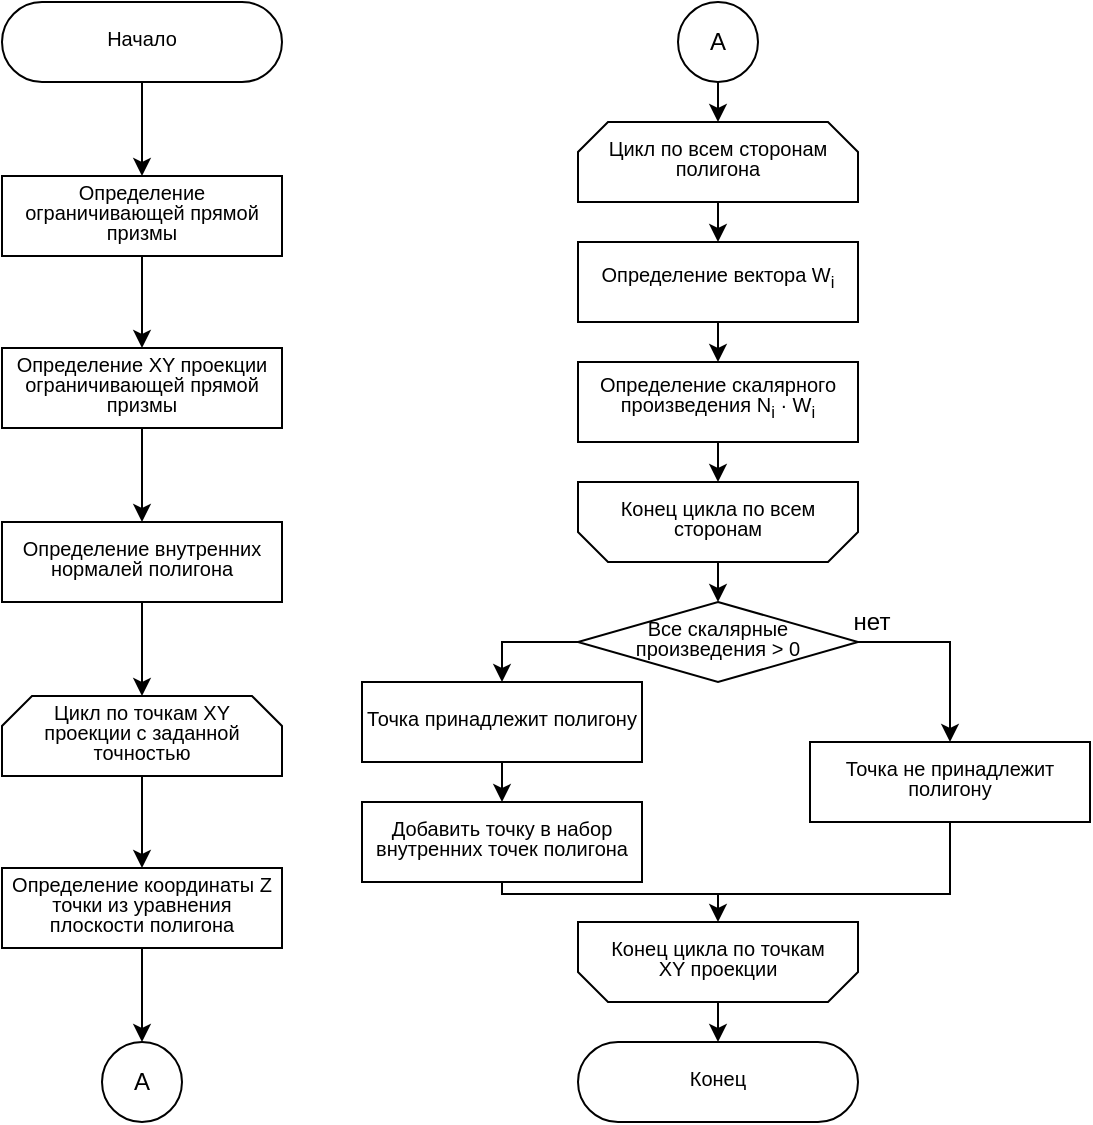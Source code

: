 <mxfile version="24.4.6" type="device" pages="2">
  <diagram name="Получение множества точек" id="T3pRIBn31N7yvrqbDsPo">
    <mxGraphModel dx="875" dy="558" grid="1" gridSize="10" guides="1" tooltips="1" connect="1" arrows="1" fold="1" page="1" pageScale="1" pageWidth="827" pageHeight="1169" math="0" shadow="0">
      <root>
        <mxCell id="0" />
        <mxCell id="1" parent="0" />
        <mxCell id="97a9B03GStSE_R5qGmRa-31" style="edgeStyle=orthogonalEdgeStyle;rounded=0;orthogonalLoop=1;jettySize=auto;html=1;exitX=0.5;exitY=1;exitDx=0;exitDy=0;entryX=0.5;entryY=0;entryDx=0;entryDy=0;" edge="1" parent="1" source="97a9B03GStSE_R5qGmRa-1" target="97a9B03GStSE_R5qGmRa-2">
          <mxGeometry relative="1" as="geometry" />
        </mxCell>
        <mxCell id="97a9B03GStSE_R5qGmRa-1" value="&lt;p style=&quot;line-height: 1 ; font-size: 10px&quot;&gt;&lt;font face=&quot;Helvetica&quot;&gt;Начало&lt;/font&gt;&lt;/p&gt;" style="shape=stencil(vZXxboMgEMafhj9dUNwDLG57j9NelRTBIKv27YegWdHq1s3OmJD7Dn/3nZyRsKytoEGSUAk1EvZKkiTHkku7WrHySkp92PkwnmJoGyyMF8+gOeQCfaY1Wp2w4wczIrisUHMzZNkboS92z3CzrFBSWghXsg0yV3kLAy7ts7T3sLH8JYgay6/RoB5NepUk7z/HPj0/Bhw/yG+Indzv7nc/cOg4ftTB7QaOf49lmVXWhptlORSnUqsPebhp5siFKJRQ2oZ+dbVIwuh4bTfTwPDhLRJTulZn/OpydizpJntCgC5WCWOkZ1l9CWMBusTIgqKjgDJ4m22H2CzlPoKet5FWBoaXGlTbtiu4vOo4vm34jo7nhPQPPdN/6fmuU3bTuxgip65Mrp1ZpfGbkfa/hY2qqxtc6UUFp/o/mBM+AQ==);whiteSpace=wrap;html=1;aspect=fixed;fontFamily=Times New Roman;fontSize=10;spacingBottom=4;" vertex="1" parent="1">
          <mxGeometry x="130" y="40" width="140" height="40" as="geometry" />
        </mxCell>
        <mxCell id="97a9B03GStSE_R5qGmRa-32" style="edgeStyle=orthogonalEdgeStyle;rounded=0;orthogonalLoop=1;jettySize=auto;html=1;exitX=0.5;exitY=1;exitDx=0;exitDy=0;entryX=0.5;entryY=0;entryDx=0;entryDy=0;" edge="1" parent="1" source="97a9B03GStSE_R5qGmRa-2" target="97a9B03GStSE_R5qGmRa-3">
          <mxGeometry relative="1" as="geometry" />
        </mxCell>
        <mxCell id="97a9B03GStSE_R5qGmRa-2" value="&lt;p style=&quot;line-height: 1&quot;&gt;&lt;font face=&quot;Helvetica&quot;&gt;Определение ограничивающей прямой призмы&lt;/font&gt;&lt;/p&gt;" style="shape=stencil(tVTRboMwDPyavFYh2T5gYtt/pKlXotIkcrJ1/fuaGKQiBq0mQEjgu3B3Bhyh69SYCEJJb84g9LtQKmKwkBLdEdww9iK5vHBZDbVJEWxm8MegM/sWmEkZwwku7pB7CecbQJc7Vn8I+UZrulPXNnhPIi74NGLueBIzztOz8pfFevvrqIqkf4YM2IdkVKjP52V3r9sIVxvlHcsO6VfPu57wOHG11YdbTbj6v6yuCZn7uXW9N/Z0xPDtD3+G+XJta0MbkEq+Fi+htOyP5Wai6QZvQgw0dmO7PE4PRn/OmPCJd0FnGqZWA8KDN8G7yYLr7IJiPXEoKG99BbgB);whiteSpace=wrap;html=1;aspect=fixed;fontFamily=Times New Roman;fontSize=10;spacingBottom=4;" vertex="1" parent="1">
          <mxGeometry x="130" y="127" width="140" height="40" as="geometry" />
        </mxCell>
        <mxCell id="97a9B03GStSE_R5qGmRa-33" style="edgeStyle=orthogonalEdgeStyle;rounded=0;orthogonalLoop=1;jettySize=auto;html=1;exitX=0.5;exitY=1;exitDx=0;exitDy=0;entryX=0.5;entryY=0;entryDx=0;entryDy=0;" edge="1" parent="1" source="97a9B03GStSE_R5qGmRa-3" target="97a9B03GStSE_R5qGmRa-5">
          <mxGeometry relative="1" as="geometry" />
        </mxCell>
        <mxCell id="97a9B03GStSE_R5qGmRa-3" value="&lt;p style=&quot;line-height: 1&quot;&gt;&lt;font face=&quot;Helvetica&quot;&gt;Определение XY проекции ограничивающей прямой призмы&lt;/font&gt;&lt;/p&gt;" style="shape=stencil(tVTRboMwDPyavFYh2T5gYtt/pKlXotIkcrJ1/fuaGKQiBq0mQEjgu3B3Bhyh69SYCEJJb84g9LtQKmKwkBLdEdww9iK5vHBZDbVJEWxm8MegM/sWmEkZwwku7pB7CecbQJc7Vn8I+UZrulPXNnhPIi74NGLueBIzztOz8pfFevvrqIqkf4YM2IdkVKjP52V3r9sIVxvlHcsO6VfPu57wOHG11YdbTbj6v6yuCZn7uXW9N/Z0xPDtD3+G+XJta0MbkEq+Fi+htOyP5Wai6QZvQgw0dmO7PE4PRn/OmPCJd0FnGqZWA8KDN8G7yYLr7IJiPXEoKG99BbgB);whiteSpace=wrap;html=1;aspect=fixed;fontFamily=Times New Roman;fontSize=10;spacingBottom=4;" vertex="1" parent="1">
          <mxGeometry x="130" y="213" width="140" height="40" as="geometry" />
        </mxCell>
        <mxCell id="97a9B03GStSE_R5qGmRa-35" style="edgeStyle=orthogonalEdgeStyle;rounded=0;orthogonalLoop=1;jettySize=auto;html=1;exitX=0.5;exitY=1;exitDx=0;exitDy=0;exitPerimeter=0;entryX=0.5;entryY=0;entryDx=0;entryDy=0;" edge="1" parent="1" source="97a9B03GStSE_R5qGmRa-4" target="97a9B03GStSE_R5qGmRa-14">
          <mxGeometry relative="1" as="geometry" />
        </mxCell>
        <mxCell id="97a9B03GStSE_R5qGmRa-4" value="&lt;p style=&quot;line-height: 1&quot;&gt;&lt;font face=&quot;Helvetica&quot;&gt;Цикл по точкам XY проекции с заданной точностью&lt;/font&gt;&lt;/p&gt;" style="strokeWidth=1;html=1;shape=stencil(rVXBUoMwFPyaXJmQ1EOPivXoxYPnlD5LpiEvE7C1f2/gwQgCbU1lmIG3C7t5ZBOYzKpCOWCCW1UCk89MCIPonmCvbbgPREHoilN5ojLta1U5yGsCj8prtTVATFV7PMBJ7+pOQtsCvK4bVm4YfwzPNKfMcrQ2iGi01YgZ8EFMaRve5V8kxpMHsjl3NVUuOJRQgx+hP829EsDES7RTepvTW4TTuKPe95rT+9+d0jinTczX478mKknXN85VRGM8WUfbLXQns4AsRVRmW5Uf9h4/7W52kB/amBwN+lDStTVjQvLuuNykU83ymRA9XeIRBtM6uybmpXsFo+1QQdwv0W8N5/Gg7tFYRYzjvxWi+oj4mrnBCi4kIuCTULToQhJDBtHDlYjSZr2U/olAi9KvowW+AQ==);whiteSpace=wrap;fontSize=10;fontFamily=Times New Roman;spacingLeft=10;spacingRight=10;spacingBottom=4;aspect=fixed;" vertex="1" parent="1">
          <mxGeometry x="130" y="387" width="140" height="40" as="geometry" />
        </mxCell>
        <mxCell id="97a9B03GStSE_R5qGmRa-34" style="edgeStyle=orthogonalEdgeStyle;rounded=0;orthogonalLoop=1;jettySize=auto;html=1;exitX=0.5;exitY=1;exitDx=0;exitDy=0;" edge="1" parent="1" source="97a9B03GStSE_R5qGmRa-5" target="97a9B03GStSE_R5qGmRa-4">
          <mxGeometry relative="1" as="geometry" />
        </mxCell>
        <mxCell id="97a9B03GStSE_R5qGmRa-5" value="&lt;p style=&quot;line-height: 1&quot;&gt;&lt;font face=&quot;Helvetica&quot;&gt;Определение внутренних нормалей полигона&lt;/font&gt;&lt;/p&gt;" style="shape=stencil(tVTRboMwDPyavFYh2T5gYtt/pKlXotIkcrJ1/fuaGKQiBq0mQEjgu3B3Bhyh69SYCEJJb84g9LtQKmKwkBLdEdww9iK5vHBZDbVJEWxm8MegM/sWmEkZwwku7pB7CecbQJc7Vn8I+UZrulPXNnhPIi74NGLueBIzztOz8pfFevvrqIqkf4YM2IdkVKjP52V3r9sIVxvlHcsO6VfPu57wOHG11YdbTbj6v6yuCZn7uXW9N/Z0xPDtD3+G+XJta0MbkEq+Fi+htOyP5Wai6QZvQgw0dmO7PE4PRn/OmPCJd0FnGqZWA8KDN8G7yYLr7IJiPXEoKG99BbgB);whiteSpace=wrap;html=1;aspect=fixed;fontFamily=Times New Roman;fontSize=10;spacingBottom=4;" vertex="1" parent="1">
          <mxGeometry x="130" y="300" width="140" height="40" as="geometry" />
        </mxCell>
        <mxCell id="97a9B03GStSE_R5qGmRa-38" style="edgeStyle=orthogonalEdgeStyle;rounded=0;orthogonalLoop=1;jettySize=auto;html=1;exitX=0.5;exitY=1;exitDx=0;exitDy=0;exitPerimeter=0;entryX=0.5;entryY=0;entryDx=0;entryDy=0;" edge="1" parent="1" source="97a9B03GStSE_R5qGmRa-6" target="97a9B03GStSE_R5qGmRa-7">
          <mxGeometry relative="1" as="geometry" />
        </mxCell>
        <mxCell id="97a9B03GStSE_R5qGmRa-6" value="&lt;p style=&quot;line-height: 1&quot;&gt;&lt;font face=&quot;Helvetica&quot;&gt;Цикл по всем сторонам полигона&lt;/font&gt;&lt;/p&gt;" style="strokeWidth=1;html=1;shape=stencil(rVXBUoMwFPyaXJmQ1EOPivXoxYPnlD5LpiEvE7C1f2/gwQgCbU1lmIG3C7t5ZBOYzKpCOWCCW1UCk89MCIPonmCvbbgPREHoilN5ojLta1U5yGsCj8prtTVATFV7PMBJ7+pOQtsCvK4bVm4YfwzPNKfMcrQ2iGi01YgZ8EFMaRve5V8kxpMHsjl3NVUuOJRQgx+hP829EsDES7RTepvTW4TTuKPe95rT+9+d0jinTczX478mKknXN85VRGM8WUfbLXQns4AsRVRmW5Uf9h4/7W52kB/amBwN+lDStTVjQvLuuNykU83ymRA9XeIRBtM6uybmpXsFo+1QQdwv0W8N5/Gg7tFYRYzjvxWi+oj4mrnBCi4kIuCTULToQhJDBtHDlYjSZr2U/olAi9KvowW+AQ==);whiteSpace=wrap;fontSize=10;fontFamily=Times New Roman;spacingLeft=10;spacingRight=10;spacingBottom=4;aspect=fixed;" vertex="1" parent="1">
          <mxGeometry x="418" y="100" width="140" height="40" as="geometry" />
        </mxCell>
        <mxCell id="97a9B03GStSE_R5qGmRa-39" style="edgeStyle=orthogonalEdgeStyle;rounded=0;orthogonalLoop=1;jettySize=auto;html=1;exitX=0.5;exitY=1;exitDx=0;exitDy=0;entryX=0.5;entryY=0;entryDx=0;entryDy=0;" edge="1" parent="1" source="97a9B03GStSE_R5qGmRa-7" target="97a9B03GStSE_R5qGmRa-8">
          <mxGeometry relative="1" as="geometry" />
        </mxCell>
        <mxCell id="97a9B03GStSE_R5qGmRa-7" value="&lt;p style=&quot;line-height: 1&quot;&gt;&lt;font face=&quot;Helvetica&quot;&gt;Определение вектора W&lt;sub&gt;i&lt;/sub&gt;&lt;/font&gt;&lt;/p&gt;" style="shape=stencil(tVTRboMwDPyavFYh2T5gYtt/pKlXotIkcrJ1/fuaGKQiBq0mQEjgu3B3Bhyh69SYCEJJb84g9LtQKmKwkBLdEdww9iK5vHBZDbVJEWxm8MegM/sWmEkZwwku7pB7CecbQJc7Vn8I+UZrulPXNnhPIi74NGLueBIzztOz8pfFevvrqIqkf4YM2IdkVKjP52V3r9sIVxvlHcsO6VfPu57wOHG11YdbTbj6v6yuCZn7uXW9N/Z0xPDtD3+G+XJta0MbkEq+Fi+htOyP5Wai6QZvQgw0dmO7PE4PRn/OmPCJd0FnGqZWA8KDN8G7yYLr7IJiPXEoKG99BbgB);whiteSpace=wrap;html=1;aspect=fixed;fontFamily=Times New Roman;fontSize=10;spacingBottom=4;" vertex="1" parent="1">
          <mxGeometry x="418" y="160" width="140" height="40" as="geometry" />
        </mxCell>
        <mxCell id="97a9B03GStSE_R5qGmRa-8" value="&lt;p style=&quot;line-height: 1&quot;&gt;&lt;font face=&quot;Helvetica&quot;&gt;Определение скалярного произведения N&lt;sub&gt;i&lt;/sub&gt;&amp;nbsp;· W&lt;sub&gt;i&lt;/sub&gt;&lt;/font&gt;&lt;/p&gt;" style="shape=stencil(tVTRboMwDPyavFYh2T5gYtt/pKlXotIkcrJ1/fuaGKQiBq0mQEjgu3B3Bhyh69SYCEJJb84g9LtQKmKwkBLdEdww9iK5vHBZDbVJEWxm8MegM/sWmEkZwwku7pB7CecbQJc7Vn8I+UZrulPXNnhPIi74NGLueBIzztOz8pfFevvrqIqkf4YM2IdkVKjP52V3r9sIVxvlHcsO6VfPu57wOHG11YdbTbj6v6yuCZn7uXW9N/Z0xPDtD3+G+XJta0MbkEq+Fi+htOyP5Wai6QZvQgw0dmO7PE4PRn/OmPCJd0FnGqZWA8KDN8G7yYLr7IJiPXEoKG99BbgB);whiteSpace=wrap;html=1;aspect=fixed;fontFamily=Times New Roman;fontSize=10;spacingBottom=4;" vertex="1" parent="1">
          <mxGeometry x="418" y="220" width="140" height="40" as="geometry" />
        </mxCell>
        <mxCell id="97a9B03GStSE_R5qGmRa-41" style="edgeStyle=orthogonalEdgeStyle;rounded=0;orthogonalLoop=1;jettySize=auto;html=1;exitX=0.5;exitY=1;exitDx=0;exitDy=0;exitPerimeter=0;entryX=0.5;entryY=0;entryDx=0;entryDy=0;" edge="1" parent="1" source="97a9B03GStSE_R5qGmRa-11" target="97a9B03GStSE_R5qGmRa-12">
          <mxGeometry relative="1" as="geometry" />
        </mxCell>
        <mxCell id="97a9B03GStSE_R5qGmRa-11" value="&lt;p style=&quot;line-height: 1&quot;&gt;&lt;font face=&quot;Helvetica&quot;&gt;Конец цикла по всем сторонам&lt;/font&gt;&lt;/p&gt;" style="strokeWidth=1;html=1;shape=stencil(rVTBUoMwEP2aXJmQtDN6dBCPvXjwnNJVMk2zTMBW/96FBS0itEYZZmDfwnt52d0IndWlqUAo6c0BhL4XSjnEKvc7eiO4ZGwlOTxxmA6xqSsoGgaPJlizdcCZugm4h5PdNT2F9SUE27RZnQt5R9+0t84K9J5ILPp6lDnLE5mxnv6Vb0wmkzXLvPcxRxUpHKCBMEK/rG0YEOohWim9TukxQmnsaNC9pPT0e6U0TimP2T35rVDJzZU7uIkwJpPbaLkZdzojZK5FdbY1xf4l4CvNy0+LfLbOFegwUMjPTkwoLftr2WRl2vGZJIb0AY8w20BLzAOBs/6M4HOs/49CrSM41LiIq5h1/J0ixkjhsIaFehI+KWmHzvQRdRAGuNBgfNTO9e6EoEP52O+ADw==);whiteSpace=wrap;fontSize=10;fontFamily=Times New Roman;spacingLeft=10;spacingRight=10;spacingBottom=4;aspect=fixed;" vertex="1" parent="1">
          <mxGeometry x="418" y="280" width="140" height="40" as="geometry" />
        </mxCell>
        <mxCell id="97a9B03GStSE_R5qGmRa-16" style="edgeStyle=orthogonalEdgeStyle;rounded=0;orthogonalLoop=1;jettySize=auto;html=1;exitX=1;exitY=0.5;exitDx=0;exitDy=0;entryX=0.5;entryY=0;entryDx=0;entryDy=0;" edge="1" parent="1" source="97a9B03GStSE_R5qGmRa-12" target="97a9B03GStSE_R5qGmRa-13">
          <mxGeometry relative="1" as="geometry" />
        </mxCell>
        <mxCell id="97a9B03GStSE_R5qGmRa-17" style="edgeStyle=orthogonalEdgeStyle;rounded=0;orthogonalLoop=1;jettySize=auto;html=1;exitX=0;exitY=0.5;exitDx=0;exitDy=0;entryX=0.5;entryY=0;entryDx=0;entryDy=0;" edge="1" parent="1" source="97a9B03GStSE_R5qGmRa-12" target="97a9B03GStSE_R5qGmRa-15">
          <mxGeometry relative="1" as="geometry" />
        </mxCell>
        <mxCell id="97a9B03GStSE_R5qGmRa-12" value="&lt;p style=&quot;line-height: 1&quot;&gt;&lt;font face=&quot;Helvetica&quot;&gt;Все скалярные&lt;br&gt;произведения &amp;gt; 0&lt;/font&gt;&lt;/p&gt;" style="shape=stencil(tZTdboQgEIWfhtsGYZu9bmz7HixOK1kEA3S3ffsdAdu1/rQxakx0zuA3B0YgvPS1aIEwakQDhD8TxiqQyitr8BX1OokHmsJrCos+Fr4FGZJ4EU6Jk4aU8cHZM1xVFTJCmRqcCl2WvxD6hGO6m5fSGoMQLOkHmbs8woQy+C39TLBc/msQtchvIIDLJpNK2Ov/sQ+P+4CLnfwOsb37zf1uBx46LvZq3GbgYj2Wl6jM/dy8PAl5fnf2w1STZt6U1tJq6zBMz1iLME7ztTyZVnQbb5To0429wM8sj5P7aRrdE7Qyd4TvEyEj1jB+uTisQKwxIbX1sLCSqI8WM6ozHcTeWQd/tDYdjwtVZwfE0qMKUU2HeRRu);whiteSpace=wrap;html=1;aspect=fixed;fontFamily=Times New Roman;fontSize=10;spacingBottom=4;rounded=0;shadow=0;sketch=0;spacingLeft=20;spacingRight=20;" vertex="1" parent="1">
          <mxGeometry x="418" y="340" width="140" height="40" as="geometry" />
        </mxCell>
        <mxCell id="97a9B03GStSE_R5qGmRa-13" value="&lt;p style=&quot;line-height: 1&quot;&gt;&lt;font face=&quot;Helvetica&quot;&gt;Точка не принадлежит полигону&lt;/font&gt;&lt;/p&gt;" style="shape=stencil(tVTRboMwDPyavFYh2T5gYtt/pKlXotIkcrJ1/fuaGKQiBq0mQEjgu3B3Bhyh69SYCEJJb84g9LtQKmKwkBLdEdww9iK5vHBZDbVJEWxm8MegM/sWmEkZwwku7pB7CecbQJc7Vn8I+UZrulPXNnhPIi74NGLueBIzztOz8pfFevvrqIqkf4YM2IdkVKjP52V3r9sIVxvlHcsO6VfPu57wOHG11YdbTbj6v6yuCZn7uXW9N/Z0xPDtD3+G+XJta0MbkEq+Fi+htOyP5Wai6QZvQgw0dmO7PE4PRn/OmPCJd0FnGqZWA8KDN8G7yYLr7IJiPXEoKG99BbgB);whiteSpace=wrap;html=1;aspect=fixed;fontFamily=Times New Roman;fontSize=10;spacingBottom=4;" vertex="1" parent="1">
          <mxGeometry x="534" y="410" width="140" height="40" as="geometry" />
        </mxCell>
        <mxCell id="97a9B03GStSE_R5qGmRa-36" style="edgeStyle=orthogonalEdgeStyle;rounded=0;orthogonalLoop=1;jettySize=auto;html=1;exitX=0.5;exitY=1;exitDx=0;exitDy=0;entryX=0.5;entryY=0;entryDx=0;entryDy=0;" edge="1" parent="1" source="97a9B03GStSE_R5qGmRa-14" target="97a9B03GStSE_R5qGmRa-27">
          <mxGeometry relative="1" as="geometry" />
        </mxCell>
        <mxCell id="97a9B03GStSE_R5qGmRa-14" value="&lt;p style=&quot;line-height: 1&quot;&gt;&lt;font face=&quot;Helvetica&quot;&gt;Определение координаты Z точки из уравнения плоскости полигона&lt;/font&gt;&lt;/p&gt;" style="shape=stencil(tVTRboMwDPyavFYh2T5gYtt/pKlXotIkcrJ1/fuaGKQiBq0mQEjgu3B3Bhyh69SYCEJJb84g9LtQKmKwkBLdEdww9iK5vHBZDbVJEWxm8MegM/sWmEkZwwku7pB7CecbQJc7Vn8I+UZrulPXNnhPIi74NGLueBIzztOz8pfFevvrqIqkf4YM2IdkVKjP52V3r9sIVxvlHcsO6VfPu57wOHG11YdbTbj6v6yuCZn7uXW9N/Z0xPDtD3+G+XJta0MbkEq+Fi+htOyP5Wai6QZvQgw0dmO7PE4PRn/OmPCJd0FnGqZWA8KDN8G7yYLr7IJiPXEoKG99BbgB);whiteSpace=wrap;html=1;aspect=fixed;fontFamily=Times New Roman;fontSize=10;spacingBottom=4;" vertex="1" parent="1">
          <mxGeometry x="130" y="473" width="140" height="40" as="geometry" />
        </mxCell>
        <mxCell id="97a9B03GStSE_R5qGmRa-21" style="edgeStyle=orthogonalEdgeStyle;rounded=0;orthogonalLoop=1;jettySize=auto;html=1;exitX=0.5;exitY=1;exitDx=0;exitDy=0;entryX=0.5;entryY=0;entryDx=0;entryDy=0;" edge="1" parent="1" source="97a9B03GStSE_R5qGmRa-15" target="97a9B03GStSE_R5qGmRa-20">
          <mxGeometry relative="1" as="geometry" />
        </mxCell>
        <mxCell id="97a9B03GStSE_R5qGmRa-15" value="&lt;p style=&quot;line-height: 1&quot;&gt;&lt;font face=&quot;Helvetica&quot;&gt;Точка принадлежит полигону&lt;/font&gt;&lt;/p&gt;" style="shape=stencil(tVTRboMwDPyavFYh2T5gYtt/pKlXotIkcrJ1/fuaGKQiBq0mQEjgu3B3Bhyh69SYCEJJb84g9LtQKmKwkBLdEdww9iK5vHBZDbVJEWxm8MegM/sWmEkZwwku7pB7CecbQJc7Vn8I+UZrulPXNnhPIi74NGLueBIzztOz8pfFevvrqIqkf4YM2IdkVKjP52V3r9sIVxvlHcsO6VfPu57wOHG11YdbTbj6v6yuCZn7uXW9N/Z0xPDtD3+G+XJta0MbkEq+Fi+htOyP5Wai6QZvQgw0dmO7PE4PRn/OmPCJd0FnGqZWA8KDN8G7yYLr7IJiPXEoKG99BbgB);whiteSpace=wrap;html=1;aspect=fixed;fontFamily=Times New Roman;fontSize=10;spacingBottom=4;" vertex="1" parent="1">
          <mxGeometry x="310" y="380" width="140" height="40" as="geometry" />
        </mxCell>
        <mxCell id="97a9B03GStSE_R5qGmRa-18" value="нет" style="text;html=1;align=center;verticalAlign=middle;whiteSpace=wrap;rounded=0;" vertex="1" parent="1">
          <mxGeometry x="550" y="340" width="30" height="20" as="geometry" />
        </mxCell>
        <mxCell id="97a9B03GStSE_R5qGmRa-20" value="&lt;p style=&quot;line-height: 1&quot;&gt;&lt;font face=&quot;Helvetica&quot;&gt;Добавить точку в набор внутренних точек полигона&lt;/font&gt;&lt;/p&gt;" style="shape=stencil(tVTRboMwDPyavFYh2T5gYtt/pKlXotIkcrJ1/fuaGKQiBq0mQEjgu3B3Bhyh69SYCEJJb84g9LtQKmKwkBLdEdww9iK5vHBZDbVJEWxm8MegM/sWmEkZwwku7pB7CecbQJc7Vn8I+UZrulPXNnhPIi74NGLueBIzztOz8pfFevvrqIqkf4YM2IdkVKjP52V3r9sIVxvlHcsO6VfPu57wOHG11YdbTbj6v6yuCZn7uXW9N/Z0xPDtD3+G+XJta0MbkEq+Fi+htOyP5Wai6QZvQgw0dmO7PE4PRn/OmPCJd0FnGqZWA8KDN8G7yYLr7IJiPXEoKG99BbgB);whiteSpace=wrap;html=1;aspect=fixed;fontFamily=Times New Roman;fontSize=10;spacingBottom=4;" vertex="1" parent="1">
          <mxGeometry x="310" y="440" width="140" height="40" as="geometry" />
        </mxCell>
        <mxCell id="97a9B03GStSE_R5qGmRa-42" style="edgeStyle=orthogonalEdgeStyle;rounded=0;orthogonalLoop=1;jettySize=auto;html=1;exitX=0.5;exitY=1;exitDx=0;exitDy=0;exitPerimeter=0;entryX=0.5;entryY=0;entryDx=0;entryDy=0;" edge="1" parent="1" source="97a9B03GStSE_R5qGmRa-22" target="97a9B03GStSE_R5qGmRa-26">
          <mxGeometry relative="1" as="geometry" />
        </mxCell>
        <mxCell id="97a9B03GStSE_R5qGmRa-22" value="&lt;p style=&quot;line-height: 1&quot;&gt;&lt;font face=&quot;Helvetica&quot;&gt;Конец цикла по точкам XY проекции&lt;/font&gt;&lt;/p&gt;" style="strokeWidth=1;html=1;shape=stencil(rVTBUoMwEP2aXJmQtDN6dBCPvXjwnNJVMk2zTMBW/96FBS0itEYZZmDfwnt52d0IndWlqUAo6c0BhL4XSjnEKvc7eiO4ZGwlOTxxmA6xqSsoGgaPJlizdcCZugm4h5PdNT2F9SUE27RZnQt5R9+0t84K9J5ILPp6lDnLE5mxnv6Vb0wmkzXLvPcxRxUpHKCBMEK/rG0YEOohWim9TukxQmnsaNC9pPT0e6U0TimP2T35rVDJzZU7uIkwJpPbaLkZdzojZK5FdbY1xf4l4CvNy0+LfLbOFegwUMjPTkwoLftr2WRl2vGZJIb0AY8w20BLzAOBs/6M4HOs/49CrSM41LiIq5h1/J0ixkjhsIaFehI+KWmHzvQRdRAGuNBgfNTO9e6EoEP52O+ADw==);whiteSpace=wrap;fontSize=10;fontFamily=Times New Roman;spacingLeft=10;spacingRight=10;spacingBottom=4;aspect=fixed;" vertex="1" parent="1">
          <mxGeometry x="418" y="500" width="140" height="40" as="geometry" />
        </mxCell>
        <mxCell id="97a9B03GStSE_R5qGmRa-23" style="edgeStyle=orthogonalEdgeStyle;rounded=0;orthogonalLoop=1;jettySize=auto;html=1;endArrow=none;endFill=0;" edge="1" parent="1">
          <mxGeometry relative="1" as="geometry">
            <mxPoint x="604" y="450" as="sourcePoint" />
            <mxPoint x="488" y="486" as="targetPoint" />
            <Array as="points">
              <mxPoint x="604" y="486" />
              <mxPoint x="488" y="486" />
            </Array>
          </mxGeometry>
        </mxCell>
        <mxCell id="97a9B03GStSE_R5qGmRa-25" style="edgeStyle=orthogonalEdgeStyle;rounded=0;orthogonalLoop=1;jettySize=auto;html=1;entryX=0.5;entryY=0;entryDx=0;entryDy=0;entryPerimeter=0;" edge="1" parent="1" target="97a9B03GStSE_R5qGmRa-22">
          <mxGeometry relative="1" as="geometry">
            <mxPoint x="380" y="480" as="sourcePoint" />
            <mxPoint x="488.0" y="496" as="targetPoint" />
            <Array as="points">
              <mxPoint x="380" y="486" />
              <mxPoint x="488" y="486" />
            </Array>
          </mxGeometry>
        </mxCell>
        <mxCell id="97a9B03GStSE_R5qGmRa-26" value="&lt;p style=&quot;line-height: 1 ; font-size: 10px&quot;&gt;&lt;font face=&quot;Helvetica&quot;&gt;Конец&lt;/font&gt;&lt;/p&gt;" style="shape=stencil(vZXxboMgEMafhj9dUNwDLG57j9NelRTBIKv27YegWdHq1s3OmJD7Dn/3nZyRsKytoEGSUAk1EvZKkiTHkku7WrHySkp92PkwnmJoGyyMF8+gOeQCfaY1Wp2w4wczIrisUHMzZNkboS92z3CzrFBSWghXsg0yV3kLAy7ts7T3sLH8JYgay6/RoB5NepUk7z/HPj0/Bhw/yG+Indzv7nc/cOg4ftTB7QaOf49lmVXWhptlORSnUqsPebhp5siFKJRQ2oZ+dbVIwuh4bTfTwPDhLRJTulZn/OpydizpJntCgC5WCWOkZ1l9CWMBusTIgqKjgDJ4m22H2CzlPoKet5FWBoaXGlTbtiu4vOo4vm34jo7nhPQPPdN/6fmuU3bTuxgip65Mrp1ZpfGbkfa/hY2qqxtc6UUFp/o/mBM+AQ==);whiteSpace=wrap;html=1;aspect=fixed;fontFamily=Times New Roman;fontSize=10;spacingBottom=4;" vertex="1" parent="1">
          <mxGeometry x="418" y="560" width="140" height="40" as="geometry" />
        </mxCell>
        <mxCell id="97a9B03GStSE_R5qGmRa-27" value="А" style="ellipse;whiteSpace=wrap;html=1;aspect=fixed;" vertex="1" parent="1">
          <mxGeometry x="180" y="560" width="40" height="40" as="geometry" />
        </mxCell>
        <mxCell id="97a9B03GStSE_R5qGmRa-28" value="А" style="ellipse;whiteSpace=wrap;html=1;aspect=fixed;" vertex="1" parent="1">
          <mxGeometry x="468" y="40" width="40" height="40" as="geometry" />
        </mxCell>
        <mxCell id="97a9B03GStSE_R5qGmRa-37" style="edgeStyle=orthogonalEdgeStyle;rounded=0;orthogonalLoop=1;jettySize=auto;html=1;exitX=0.5;exitY=1;exitDx=0;exitDy=0;entryX=0.5;entryY=0;entryDx=0;entryDy=0;entryPerimeter=0;" edge="1" parent="1" source="97a9B03GStSE_R5qGmRa-28" target="97a9B03GStSE_R5qGmRa-6">
          <mxGeometry relative="1" as="geometry" />
        </mxCell>
        <mxCell id="97a9B03GStSE_R5qGmRa-40" style="edgeStyle=orthogonalEdgeStyle;rounded=0;orthogonalLoop=1;jettySize=auto;html=1;exitX=0.5;exitY=1;exitDx=0;exitDy=0;entryX=0.5;entryY=0;entryDx=0;entryDy=0;entryPerimeter=0;" edge="1" parent="1" source="97a9B03GStSE_R5qGmRa-8" target="97a9B03GStSE_R5qGmRa-11">
          <mxGeometry relative="1" as="geometry" />
        </mxCell>
      </root>
    </mxGraphModel>
  </diagram>
  <diagram id="WzgTVrE47uSvjfQxgCS2" name="Алгоритм Z-буфера">
    <mxGraphModel dx="600" dy="382" grid="1" gridSize="10" guides="1" tooltips="1" connect="1" arrows="1" fold="1" page="1" pageScale="1" pageWidth="827" pageHeight="1169" math="0" shadow="0">
      <root>
        <mxCell id="0" />
        <mxCell id="1" parent="0" />
        <mxCell id="-Re_Ul4PXeO8nZpJJ8m9-26" style="edgeStyle=orthogonalEdgeStyle;rounded=0;orthogonalLoop=1;jettySize=auto;html=1;exitX=0.5;exitY=1;exitDx=0;exitDy=0;entryX=0.5;entryY=0;entryDx=0;entryDy=0;" edge="1" parent="1" source="-Re_Ul4PXeO8nZpJJ8m9-1" target="-Re_Ul4PXeO8nZpJJ8m9-14">
          <mxGeometry relative="1" as="geometry" />
        </mxCell>
        <mxCell id="-Re_Ul4PXeO8nZpJJ8m9-1" value="&lt;p style=&quot;line-height: 1 ; font-size: 10px&quot;&gt;&lt;font face=&quot;Helvetica&quot;&gt;Начало&lt;/font&gt;&lt;/p&gt;" style="shape=stencil(vZXxboMgEMafhj9dUNwDLG57j9NelRTBIKv27YegWdHq1s3OmJD7Dn/3nZyRsKytoEGSUAk1EvZKkiTHkku7WrHySkp92PkwnmJoGyyMF8+gOeQCfaY1Wp2w4wczIrisUHMzZNkboS92z3CzrFBSWghXsg0yV3kLAy7ts7T3sLH8JYgay6/RoB5NepUk7z/HPj0/Bhw/yG+Indzv7nc/cOg4ftTB7QaOf49lmVXWhptlORSnUqsPebhp5siFKJRQ2oZ+dbVIwuh4bTfTwPDhLRJTulZn/OpydizpJntCgC5WCWOkZ1l9CWMBusTIgqKjgDJ4m22H2CzlPoKet5FWBoaXGlTbtiu4vOo4vm34jo7nhPQPPdN/6fmuU3bTuxgip65Mrp1ZpfGbkfa/hY2qqxtc6UUFp/o/mBM+AQ==);whiteSpace=wrap;html=1;aspect=fixed;fontFamily=Times New Roman;fontSize=10;spacingBottom=4;" vertex="1" parent="1">
          <mxGeometry x="90" y="40" width="140" height="40" as="geometry" />
        </mxCell>
        <mxCell id="-Re_Ul4PXeO8nZpJJ8m9-30" style="edgeStyle=orthogonalEdgeStyle;rounded=0;orthogonalLoop=1;jettySize=auto;html=1;exitX=0.5;exitY=1;exitDx=0;exitDy=0;exitPerimeter=0;entryX=0.5;entryY=0;entryDx=0;entryDy=0;" edge="1" parent="1" source="-Re_Ul4PXeO8nZpJJ8m9-2" target="-Re_Ul4PXeO8nZpJJ8m9-3">
          <mxGeometry relative="1" as="geometry" />
        </mxCell>
        <mxCell id="-Re_Ul4PXeO8nZpJJ8m9-2" value="&lt;p style=&quot;line-height: 1&quot;&gt;&lt;font face=&quot;Helvetica&quot;&gt;Цикл по всем моделям&lt;/font&gt;&lt;/p&gt;" style="strokeWidth=1;html=1;shape=stencil(rVXBUoMwFPyaXJmQ1EOPivXoxYPnlD5LpiEvE7C1f2/gwQgCbU1lmIG3C7t5ZBOYzKpCOWCCW1UCk89MCIPonmCvbbgPREHoilN5ojLta1U5yGsCj8prtTVATFV7PMBJ7+pOQtsCvK4bVm4YfwzPNKfMcrQ2iGi01YgZ8EFMaRve5V8kxpMHsjl3NVUuOJRQgx+hP829EsDES7RTepvTW4TTuKPe95rT+9+d0jinTczX478mKknXN85VRGM8WUfbLXQns4AsRVRmW5Uf9h4/7W52kB/amBwN+lDStTVjQvLuuNykU83ymRA9XeIRBtM6uybmpXsFo+1QQdwv0W8N5/Gg7tFYRYzjvxWi+oj4mrnBCi4kIuCTULToQhJDBtHDlYjSZr2U/olAi9KvowW+AQ==);whiteSpace=wrap;fontSize=10;fontFamily=Times New Roman;spacingLeft=10;spacingRight=10;spacingBottom=4;aspect=fixed;" vertex="1" parent="1">
          <mxGeometry x="90" y="220" width="140" height="40" as="geometry" />
        </mxCell>
        <mxCell id="-Re_Ul4PXeO8nZpJJ8m9-3" value="&lt;p style=&quot;line-height: 1&quot;&gt;&lt;font face=&quot;Helvetica&quot;&gt;Определение всех видимых полигонов модели&lt;/font&gt;&lt;/p&gt;" style="shape=stencil(tVTRboMwDPyavFYh2T5gYtt/pKlXotIkcrJ1/fuaGKQiBq0mQEjgu3B3Bhyh69SYCEJJb84g9LtQKmKwkBLdEdww9iK5vHBZDbVJEWxm8MegM/sWmEkZwwku7pB7CecbQJc7Vn8I+UZrulPXNnhPIi74NGLueBIzztOz8pfFevvrqIqkf4YM2IdkVKjP52V3r9sIVxvlHcsO6VfPu57wOHG11YdbTbj6v6yuCZn7uXW9N/Z0xPDtD3+G+XJta0MbkEq+Fi+htOyP5Wai6QZvQgw0dmO7PE4PRn/OmPCJd0FnGqZWA8KDN8G7yYLr7IJiPXEoKG99BbgB);whiteSpace=wrap;html=1;aspect=fixed;fontFamily=Times New Roman;fontSize=10;spacingBottom=4;" vertex="1" parent="1">
          <mxGeometry x="90" y="280" width="140" height="40" as="geometry" />
        </mxCell>
        <mxCell id="-Re_Ul4PXeO8nZpJJ8m9-32" style="edgeStyle=orthogonalEdgeStyle;rounded=0;orthogonalLoop=1;jettySize=auto;html=1;exitX=0.5;exitY=1;exitDx=0;exitDy=0;exitPerimeter=0;entryX=0.5;entryY=0;entryDx=0;entryDy=0;" edge="1" parent="1" source="-Re_Ul4PXeO8nZpJJ8m9-4" target="-Re_Ul4PXeO8nZpJJ8m9-7">
          <mxGeometry relative="1" as="geometry" />
        </mxCell>
        <mxCell id="-Re_Ul4PXeO8nZpJJ8m9-4" value="&lt;p style=&quot;line-height: 1&quot;&gt;&lt;font face=&quot;Helvetica&quot;&gt;Цикл по всем видимым полигонам модели&lt;/font&gt;&lt;/p&gt;" style="strokeWidth=1;html=1;shape=stencil(rVXBUoMwFPyaXJmQ1EOPivXoxYPnlD5LpiEvE7C1f2/gwQgCbU1lmIG3C7t5ZBOYzKpCOWCCW1UCk89MCIPonmCvbbgPREHoilN5ojLta1U5yGsCj8prtTVATFV7PMBJ7+pOQtsCvK4bVm4YfwzPNKfMcrQ2iGi01YgZ8EFMaRve5V8kxpMHsjl3NVUuOJRQgx+hP829EsDES7RTepvTW4TTuKPe95rT+9+d0jinTczX478mKknXN85VRGM8WUfbLXQns4AsRVRmW5Uf9h4/7W52kB/amBwN+lDStTVjQvLuuNykU83ymRA9XeIRBtM6uybmpXsFo+1QQdwv0W8N5/Gg7tFYRYzjvxWi+oj4mrnBCi4kIuCTULToQhJDBtHDlYjSZr2U/olAi9KvowW+AQ==);whiteSpace=wrap;fontSize=10;fontFamily=Times New Roman;spacingLeft=10;spacingRight=10;spacingBottom=4;aspect=fixed;" vertex="1" parent="1">
          <mxGeometry x="90" y="340" width="140" height="40" as="geometry" />
        </mxCell>
        <mxCell id="-Re_Ul4PXeO8nZpJJ8m9-7" value="&lt;font face=&quot;Helvetica&quot;&gt;Определение множества точек полигона&lt;/font&gt;" style="shape=stencil(tVVRboQgED0Nvw1Ce4DGtvdg2Wkli0CA7ra37wiSrFHcdqvGxMx78uYN4yDhbeiEA8KoET0Q/kIYcx6ctxJCwACZLsOPNIeXHDYlFsGBjBk8C6/EQUNmQvT2BBd1jKOEMh14FQeWvxL6jO8MN2+lNQZFlDVhwlzxKCaUwbX0K4uN6b8nkUP9HiL40WRGCXv7vezD0z7CzU5+p7LF/eZ+txOeOm72atxmws39srxFpPZx8/Yg5OnD209zXDTzrrSWVluPYX6mXIRxOl7rxTgxDN6MKLQfxnZ9nG6Mfi0x4rPcCa0UjKVaDzd2Ip8m95fb2zNcNXWx3mXpoqCVqSus70nFBP+/C/4XG8utKVx1h9OyWYsSmn8fCfgB);whiteSpace=wrap;html=1;aspect=fixed;fontFamily=Times New Roman;fontSize=10;spacingBottom=4;rounded=0;shadow=0;sketch=0;spacingLeft=10;spacingRight=10;" vertex="1" parent="1">
          <mxGeometry x="90" y="400" width="140" height="40" as="geometry" />
        </mxCell>
        <mxCell id="-Re_Ul4PXeO8nZpJJ8m9-34" style="edgeStyle=orthogonalEdgeStyle;rounded=0;orthogonalLoop=1;jettySize=auto;html=1;exitX=0.5;exitY=1;exitDx=0;exitDy=0;exitPerimeter=0;entryX=0.5;entryY=0;entryDx=0;entryDy=0;" edge="1" parent="1" source="-Re_Ul4PXeO8nZpJJ8m9-8" target="-Re_Ul4PXeO8nZpJJ8m9-11">
          <mxGeometry relative="1" as="geometry" />
        </mxCell>
        <mxCell id="-Re_Ul4PXeO8nZpJJ8m9-8" value="&lt;p style=&quot;line-height: 1&quot;&gt;&lt;font face=&quot;Helvetica&quot;&gt;Цикл по всем точкам полигона&lt;/font&gt;&lt;/p&gt;" style="strokeWidth=1;html=1;shape=stencil(rVXBUoMwFPyaXJmQ1EOPivXoxYPnlD5LpiEvE7C1f2/gwQgCbU1lmIG3C7t5ZBOYzKpCOWCCW1UCk89MCIPonmCvbbgPREHoilN5ojLta1U5yGsCj8prtTVATFV7PMBJ7+pOQtsCvK4bVm4YfwzPNKfMcrQ2iGi01YgZ8EFMaRve5V8kxpMHsjl3NVUuOJRQgx+hP829EsDES7RTepvTW4TTuKPe95rT+9+d0jinTczX478mKknXN85VRGM8WUfbLXQns4AsRVRmW5Uf9h4/7W52kB/amBwN+lDStTVjQvLuuNykU83ymRA9XeIRBtM6uybmpXsFo+1QQdwv0W8N5/Gg7tFYRYzjvxWi+oj4mrnBCi4kIuCTULToQhJDBtHDlYjSZr2U/olAi9KvowW+AQ==);whiteSpace=wrap;fontSize=10;fontFamily=Times New Roman;spacingLeft=10;spacingRight=10;spacingBottom=4;aspect=fixed;" vertex="1" parent="1">
          <mxGeometry x="90" y="460" width="140" height="40" as="geometry" />
        </mxCell>
        <mxCell id="-Re_Ul4PXeO8nZpJJ8m9-36" style="edgeStyle=orthogonalEdgeStyle;rounded=0;orthogonalLoop=1;jettySize=auto;html=1;exitX=0.5;exitY=1;exitDx=0;exitDy=0;entryX=0.5;entryY=0;entryDx=0;entryDy=0;" edge="1" parent="1" source="-Re_Ul4PXeO8nZpJJ8m9-10" target="-Re_Ul4PXeO8nZpJJ8m9-19">
          <mxGeometry relative="1" as="geometry" />
        </mxCell>
        <mxCell id="-Re_Ul4PXeO8nZpJJ8m9-10" value="&lt;font face=&quot;Helvetica&quot;&gt;Перевести точку в пространство камеры, отсечения и экрана&lt;/font&gt;" style="shape=stencil(tVVRboQgED0Nvw1Ce4DGtvdg2Wkli0CA7ra37wiSrFHcdqvGxMx78uYN4yDhbeiEA8KoET0Q/kIYcx6ctxJCwACZLsOPNIeXHDYlFsGBjBk8C6/EQUNmQvT2BBd1jKOEMh14FQeWvxL6jO8MN2+lNQZFlDVhwlzxKCaUwbX0K4uN6b8nkUP9HiL40WRGCXv7vezD0z7CzU5+p7LF/eZ+txOeOm72atxmws39srxFpPZx8/Yg5OnD209zXDTzrrSWVluPYX6mXIRxOl7rxTgxDN6MKLQfxnZ9nG6Mfi0x4rPcCa0UjKVaDzd2Ip8m95fb2zNcNXWx3mXpoqCVqSus70nFBP+/C/4XG8utKVx1h9OyWYsSmn8fCfgB);whiteSpace=wrap;html=1;aspect=fixed;fontFamily=Times New Roman;fontSize=10;spacingBottom=4;rounded=0;shadow=0;sketch=0;spacingLeft=10;spacingRight=10;" vertex="1" parent="1">
          <mxGeometry x="270" y="100" width="140" height="40" as="geometry" />
        </mxCell>
        <mxCell id="-Re_Ul4PXeO8nZpJJ8m9-11" value="А" style="ellipse;whiteSpace=wrap;html=1;aspect=fixed;" vertex="1" parent="1">
          <mxGeometry x="140" y="520" width="40" height="40" as="geometry" />
        </mxCell>
        <mxCell id="-Re_Ul4PXeO8nZpJJ8m9-12" value="Б" style="ellipse;whiteSpace=wrap;html=1;aspect=fixed;" vertex="1" parent="1">
          <mxGeometry x="680" y="40" width="40" height="40" as="geometry" />
        </mxCell>
        <mxCell id="-Re_Ul4PXeO8nZpJJ8m9-27" style="edgeStyle=orthogonalEdgeStyle;rounded=0;orthogonalLoop=1;jettySize=auto;html=1;exitX=0.5;exitY=1;exitDx=0;exitDy=0;entryX=0.5;entryY=0;entryDx=0;entryDy=0;" edge="1" parent="1" source="-Re_Ul4PXeO8nZpJJ8m9-14" target="-Re_Ul4PXeO8nZpJJ8m9-15">
          <mxGeometry relative="1" as="geometry" />
        </mxCell>
        <mxCell id="-Re_Ul4PXeO8nZpJJ8m9-14" value="&lt;p style=&quot;line-height: 1&quot;&gt;&lt;font face=&quot;Helvetica&quot;&gt;Заполнение буфера кадра цветом фона&lt;/font&gt;&lt;/p&gt;" style="shape=stencil(tVTRboMwDPyavFYh2T5gYtt/pKlXotIkcrJ1/fuaGKQiBq0mQEjgu3B3Bhyh69SYCEJJb84g9LtQKmKwkBLdEdww9iK5vHBZDbVJEWxm8MegM/sWmEkZwwku7pB7CecbQJc7Vn8I+UZrulPXNnhPIi74NGLueBIzztOz8pfFevvrqIqkf4YM2IdkVKjP52V3r9sIVxvlHcsO6VfPu57wOHG11YdbTbj6v6yuCZn7uXW9N/Z0xPDtD3+G+XJta0MbkEq+Fi+htOyP5Wai6QZvQgw0dmO7PE4PRn/OmPCJd0FnGqZWA8KDN8G7yYLr7IJiPXEoKG99BbgB);whiteSpace=wrap;html=1;aspect=fixed;fontFamily=Times New Roman;fontSize=10;spacingBottom=4;" vertex="1" parent="1">
          <mxGeometry x="90" y="100" width="140" height="40" as="geometry" />
        </mxCell>
        <mxCell id="-Re_Ul4PXeO8nZpJJ8m9-15" value="&lt;p style=&quot;line-height: 1&quot;&gt;&lt;font face=&quot;Helvetica&quot;&gt;Заполнение Z-буфера минимальным значением Z&lt;/font&gt;&lt;/p&gt;" style="shape=stencil(tVTRboMwDPyavFYh2T5gYtt/pKlXotIkcrJ1/fuaGKQiBq0mQEjgu3B3Bhyh69SYCEJJb84g9LtQKmKwkBLdEdww9iK5vHBZDbVJEWxm8MegM/sWmEkZwwku7pB7CecbQJc7Vn8I+UZrulPXNnhPIi74NGLueBIzztOz8pfFevvrqIqkf4YM2IdkVKjP52V3r9sIVxvlHcsO6VfPu57wOHG11YdbTbj6v6yuCZn7uXW9N/Z0xPDtD3+G+XJta0MbkEq+Fi+htOyP5Wai6QZvQgw0dmO7PE4PRn/OmPCJd0FnGqZWA8KDN8G7yYLr7IJiPXEoKG99BbgB);whiteSpace=wrap;html=1;aspect=fixed;fontFamily=Times New Roman;fontSize=10;spacingBottom=4;" vertex="1" parent="1">
          <mxGeometry x="90" y="160" width="140" height="40" as="geometry" />
        </mxCell>
        <mxCell id="-Re_Ul4PXeO8nZpJJ8m9-35" style="edgeStyle=orthogonalEdgeStyle;rounded=0;orthogonalLoop=1;jettySize=auto;html=1;exitX=0.5;exitY=1;exitDx=0;exitDy=0;entryX=0.5;entryY=0;entryDx=0;entryDy=0;" edge="1" parent="1" source="-Re_Ul4PXeO8nZpJJ8m9-17" target="-Re_Ul4PXeO8nZpJJ8m9-10">
          <mxGeometry relative="1" as="geometry" />
        </mxCell>
        <mxCell id="-Re_Ul4PXeO8nZpJJ8m9-17" value="А" style="ellipse;whiteSpace=wrap;html=1;aspect=fixed;" vertex="1" parent="1">
          <mxGeometry x="320" y="40" width="40" height="40" as="geometry" />
        </mxCell>
        <mxCell id="-Re_Ul4PXeO8nZpJJ8m9-23" style="edgeStyle=orthogonalEdgeStyle;rounded=0;orthogonalLoop=1;jettySize=auto;html=1;exitX=1;exitY=0.5;exitDx=0;exitDy=0;entryX=0.5;entryY=0;entryDx=0;entryDy=0;" edge="1" parent="1" source="-Re_Ul4PXeO8nZpJJ8m9-18" target="-Re_Ul4PXeO8nZpJJ8m9-22">
          <mxGeometry relative="1" as="geometry" />
        </mxCell>
        <mxCell id="-Re_Ul4PXeO8nZpJJ8m9-39" style="edgeStyle=orthogonalEdgeStyle;rounded=0;orthogonalLoop=1;jettySize=auto;html=1;exitX=0;exitY=0.5;exitDx=0;exitDy=0;endArrow=none;endFill=0;" edge="1" parent="1" source="-Re_Ul4PXeO8nZpJJ8m9-18">
          <mxGeometry relative="1" as="geometry">
            <mxPoint x="340" y="430" as="targetPoint" />
            <Array as="points">
              <mxPoint x="340" y="240" />
              <mxPoint x="340" y="400" />
              <mxPoint x="440" y="400" />
              <mxPoint x="440" y="430" />
              <mxPoint x="340" y="430" />
            </Array>
          </mxGeometry>
        </mxCell>
        <mxCell id="-Re_Ul4PXeO8nZpJJ8m9-18" value="&lt;p style=&quot;line-height: 1; font-size: 8px;&quot;&gt;&lt;font face=&quot;Helvetica&quot; style=&quot;font-size: 8px;&quot;&gt;Глубина &lt;br&gt;точки в пространстве камеры меньше значения в Z-буфере&lt;/font&gt;&lt;/p&gt;" style="shape=stencil(tZTdboQgEIWfhtsGYZu9bmz7HixOK1kEA3S3ffsdAdu1/rQxakx0zuA3B0YgvPS1aIEwakQDhD8TxiqQyitr8BX1OokHmsJrCos+Fr4FGZJ4EU6Jk4aU8cHZM1xVFTJCmRqcCl2WvxD6hGO6m5fSGoMQLOkHmbs8woQy+C39TLBc/msQtchvIIDLJpNK2Ov/sQ+P+4CLnfwOsb37zf1uBx46LvZq3GbgYj2Wl6jM/dy8PAl5fnf2w1STZt6U1tJq6zBMz1iLME7ztTyZVnQbb5To0429wM8sj5P7aRrdE7Qyd4TvEyEj1jB+uTisQKwxIbX1sLCSqI8WM6ozHcTeWQd/tDYdjwtVZwfE0qMKUU2HeRRu);whiteSpace=wrap;html=1;aspect=fixed;fontFamily=Times New Roman;fontSize=10;spacingBottom=4;rounded=0;shadow=0;sketch=0;spacingLeft=20;spacingRight=20;" vertex="1" parent="1">
          <mxGeometry x="370" y="220" width="140" height="40" as="geometry" />
        </mxCell>
        <mxCell id="-Re_Ul4PXeO8nZpJJ8m9-20" style="edgeStyle=orthogonalEdgeStyle;rounded=0;orthogonalLoop=1;jettySize=auto;html=1;exitX=1;exitY=0.5;exitDx=0;exitDy=0;entryX=0.5;entryY=0;entryDx=0;entryDy=0;" edge="1" parent="1" source="-Re_Ul4PXeO8nZpJJ8m9-19" target="-Re_Ul4PXeO8nZpJJ8m9-18">
          <mxGeometry relative="1" as="geometry" />
        </mxCell>
        <mxCell id="-Re_Ul4PXeO8nZpJJ8m9-40" style="edgeStyle=orthogonalEdgeStyle;rounded=0;orthogonalLoop=1;jettySize=auto;html=1;exitX=0;exitY=0.5;exitDx=0;exitDy=0;" edge="1" parent="1" source="-Re_Ul4PXeO8nZpJJ8m9-19">
          <mxGeometry relative="1" as="geometry">
            <mxPoint x="340" y="460.0" as="targetPoint" />
            <Array as="points">
              <mxPoint x="250" y="180" />
              <mxPoint x="250" y="430" />
              <mxPoint x="340" y="430" />
            </Array>
          </mxGeometry>
        </mxCell>
        <mxCell id="-Re_Ul4PXeO8nZpJJ8m9-19" value="&lt;p style=&quot;line-height: 1&quot;&gt;&lt;font face=&quot;Helvetica&quot;&gt;Точка отсечена&lt;/font&gt;&lt;/p&gt;" style="shape=stencil(tZTdboQgEIWfhtsGYZu9bmz7HixOK1kEA3S3ffsdAdu1/rQxakx0zuA3B0YgvPS1aIEwakQDhD8TxiqQyitr8BX1OokHmsJrCos+Fr4FGZJ4EU6Jk4aU8cHZM1xVFTJCmRqcCl2WvxD6hGO6m5fSGoMQLOkHmbs8woQy+C39TLBc/msQtchvIIDLJpNK2Ov/sQ+P+4CLnfwOsb37zf1uBx46LvZq3GbgYj2Wl6jM/dy8PAl5fnf2w1STZt6U1tJq6zBMz1iLME7ztTyZVnQbb5To0429wM8sj5P7aRrdE7Qyd4TvEyEj1jB+uTisQKwxIbX1sLCSqI8WM6ozHcTeWQd/tDYdjwtVZwfE0qMKUU2HeRRu);whiteSpace=wrap;html=1;aspect=fixed;fontFamily=Times New Roman;fontSize=10;spacingBottom=4;rounded=0;shadow=0;sketch=0;spacingLeft=20;spacingRight=20;" vertex="1" parent="1">
          <mxGeometry x="270" y="160" width="140" height="40" as="geometry" />
        </mxCell>
        <mxCell id="-Re_Ul4PXeO8nZpJJ8m9-25" style="edgeStyle=orthogonalEdgeStyle;rounded=0;orthogonalLoop=1;jettySize=auto;html=1;exitX=0.5;exitY=1;exitDx=0;exitDy=0;entryX=0.5;entryY=0;entryDx=0;entryDy=0;" edge="1" parent="1" source="-Re_Ul4PXeO8nZpJJ8m9-22" target="-Re_Ul4PXeO8nZpJJ8m9-24">
          <mxGeometry relative="1" as="geometry" />
        </mxCell>
        <mxCell id="-Re_Ul4PXeO8nZpJJ8m9-22" value="&lt;p style=&quot;line-height: 1&quot;&gt;&lt;font face=&quot;Helvetica&quot;&gt;Поместить новое значение глубины в Z-буфер&lt;/font&gt;&lt;/p&gt;" style="shape=stencil(tVTRboMwDPyavFYh2T5gYtt/pKlXotIkcrJ1/fuaGKQiBq0mQEjgu3B3Bhyh69SYCEJJb84g9LtQKmKwkBLdEdww9iK5vHBZDbVJEWxm8MegM/sWmEkZwwku7pB7CecbQJc7Vn8I+UZrulPXNnhPIi74NGLueBIzztOz8pfFevvrqIqkf4YM2IdkVKjP52V3r9sIVxvlHcsO6VfPu57wOHG11YdbTbj6v6yuCZn7uXW9N/Z0xPDtD3+G+XJta0MbkEq+Fi+htOyP5Wai6QZvQgw0dmO7PE4PRn/OmPCJd0FnGqZWA8KDN8G7yYLr7IJiPXEoKG99BbgB);whiteSpace=wrap;html=1;aspect=fixed;fontFamily=Times New Roman;fontSize=10;spacingBottom=4;" vertex="1" parent="1">
          <mxGeometry x="470" y="280" width="140" height="40" as="geometry" />
        </mxCell>
        <mxCell id="-Re_Ul4PXeO8nZpJJ8m9-38" style="edgeStyle=orthogonalEdgeStyle;rounded=0;orthogonalLoop=1;jettySize=auto;html=1;exitX=0.5;exitY=1;exitDx=0;exitDy=0;endArrow=none;endFill=0;" edge="1" parent="1" source="-Re_Ul4PXeO8nZpJJ8m9-24">
          <mxGeometry relative="1" as="geometry">
            <mxPoint x="440" y="400" as="targetPoint" />
            <Array as="points">
              <mxPoint x="540" y="400" />
              <mxPoint x="440" y="400" />
            </Array>
          </mxGeometry>
        </mxCell>
        <mxCell id="-Re_Ul4PXeO8nZpJJ8m9-24" value="&lt;p style=&quot;line-height: 1&quot;&gt;&lt;font face=&quot;Helvetica&quot;&gt;Поместить цвет в буфер кадра&lt;/font&gt;&lt;/p&gt;" style="shape=stencil(tVTRboMwDPyavFYh2T5gYtt/pKlXotIkcrJ1/fuaGKQiBq0mQEjgu3B3Bhyh69SYCEJJb84g9LtQKmKwkBLdEdww9iK5vHBZDbVJEWxm8MegM/sWmEkZwwku7pB7CecbQJc7Vn8I+UZrulPXNnhPIi74NGLueBIzztOz8pfFevvrqIqkf4YM2IdkVKjP52V3r9sIVxvlHcsO6VfPu57wOHG11YdbTbj6v6yuCZn7uXW9N/Z0xPDtD3+G+XJta0MbkEq+Fi+htOyP5Wai6QZvQgw0dmO7PE4PRn/OmPCJd0FnGqZWA8KDN8G7yYLr7IJiPXEoKG99BbgB);whiteSpace=wrap;html=1;aspect=fixed;fontFamily=Times New Roman;fontSize=10;spacingBottom=4;" vertex="1" parent="1">
          <mxGeometry x="470" y="340" width="140" height="40" as="geometry" />
        </mxCell>
        <mxCell id="-Re_Ul4PXeO8nZpJJ8m9-29" style="edgeStyle=orthogonalEdgeStyle;rounded=0;orthogonalLoop=1;jettySize=auto;html=1;exitX=0.5;exitY=1;exitDx=0;exitDy=0;entryX=0.5;entryY=0;entryDx=0;entryDy=0;entryPerimeter=0;" edge="1" parent="1" source="-Re_Ul4PXeO8nZpJJ8m9-15" target="-Re_Ul4PXeO8nZpJJ8m9-2">
          <mxGeometry relative="1" as="geometry" />
        </mxCell>
        <mxCell id="-Re_Ul4PXeO8nZpJJ8m9-31" style="edgeStyle=orthogonalEdgeStyle;rounded=0;orthogonalLoop=1;jettySize=auto;html=1;exitX=0.5;exitY=1;exitDx=0;exitDy=0;entryX=0.5;entryY=0;entryDx=0;entryDy=0;entryPerimeter=0;" edge="1" parent="1" source="-Re_Ul4PXeO8nZpJJ8m9-3" target="-Re_Ul4PXeO8nZpJJ8m9-4">
          <mxGeometry relative="1" as="geometry" />
        </mxCell>
        <mxCell id="-Re_Ul4PXeO8nZpJJ8m9-33" style="edgeStyle=orthogonalEdgeStyle;rounded=0;orthogonalLoop=1;jettySize=auto;html=1;exitX=0.5;exitY=1;exitDx=0;exitDy=0;entryX=0.5;entryY=0;entryDx=0;entryDy=0;entryPerimeter=0;" edge="1" parent="1" source="-Re_Ul4PXeO8nZpJJ8m9-7" target="-Re_Ul4PXeO8nZpJJ8m9-8">
          <mxGeometry relative="1" as="geometry" />
        </mxCell>
        <mxCell id="-Re_Ul4PXeO8nZpJJ8m9-45" style="edgeStyle=orthogonalEdgeStyle;rounded=0;orthogonalLoop=1;jettySize=auto;html=1;exitX=0.5;exitY=1;exitDx=0;exitDy=0;exitPerimeter=0;entryX=0.5;entryY=0;entryDx=0;entryDy=0;" edge="1" parent="1" source="-Re_Ul4PXeO8nZpJJ8m9-41" target="-Re_Ul4PXeO8nZpJJ8m9-44">
          <mxGeometry relative="1" as="geometry" />
        </mxCell>
        <mxCell id="-Re_Ul4PXeO8nZpJJ8m9-41" value="&lt;p style=&quot;line-height: 1&quot;&gt;&lt;font face=&quot;Helvetica&quot;&gt;Конец цикла по всем точка полигона&lt;/font&gt;&lt;/p&gt;" style="strokeWidth=1;html=1;shape=stencil(rVTBUoMwEP2aXJmQtDN6dBCPvXjwnNJVMk2zTMBW/96FBS0itEYZZmDfwnt52d0IndWlqUAo6c0BhL4XSjnEKvc7eiO4ZGwlOTxxmA6xqSsoGgaPJlizdcCZugm4h5PdNT2F9SUE27RZnQt5R9+0t84K9J5ILPp6lDnLE5mxnv6Vb0wmkzXLvPcxRxUpHKCBMEK/rG0YEOohWim9TukxQmnsaNC9pPT0e6U0TimP2T35rVDJzZU7uIkwJpPbaLkZdzojZK5FdbY1xf4l4CvNy0+LfLbOFegwUMjPTkwoLftr2WRl2vGZJIb0AY8w20BLzAOBs/6M4HOs/49CrSM41LiIq5h1/J0ixkjhsIaFehI+KWmHzvQRdRAGuNBgfNTO9e6EoEP52O+ADw==);whiteSpace=wrap;fontSize=10;fontFamily=Times New Roman;spacingLeft=10;spacingRight=10;spacingBottom=4;aspect=fixed;" vertex="1" parent="1">
          <mxGeometry x="270" y="460" width="140" height="40" as="geometry" />
        </mxCell>
        <mxCell id="-Re_Ul4PXeO8nZpJJ8m9-42" value="нет" style="text;html=1;align=center;verticalAlign=middle;whiteSpace=wrap;rounded=0;" vertex="1" parent="1">
          <mxGeometry x="400" y="160" width="40" height="20" as="geometry" />
        </mxCell>
        <mxCell id="-Re_Ul4PXeO8nZpJJ8m9-43" value="нет" style="text;html=1;align=center;verticalAlign=middle;whiteSpace=wrap;rounded=0;" vertex="1" parent="1">
          <mxGeometry x="500" y="220" width="40" height="20" as="geometry" />
        </mxCell>
        <mxCell id="-Re_Ul4PXeO8nZpJJ8m9-44" value="Б" style="ellipse;whiteSpace=wrap;html=1;aspect=fixed;" vertex="1" parent="1">
          <mxGeometry x="320" y="520" width="40" height="40" as="geometry" />
        </mxCell>
        <mxCell id="-Re_Ul4PXeO8nZpJJ8m9-46" value="&lt;p style=&quot;line-height: 1&quot;&gt;&lt;font face=&quot;Helvetica&quot;&gt;Конец цикла по всем видимым полигонам модели&lt;/font&gt;&lt;/p&gt;" style="strokeWidth=1;html=1;shape=stencil(rVTBUoMwEP2aXJmQtDN6dBCPvXjwnNJVMk2zTMBW/96FBS0itEYZZmDfwnt52d0IndWlqUAo6c0BhL4XSjnEKvc7eiO4ZGwlOTxxmA6xqSsoGgaPJlizdcCZugm4h5PdNT2F9SUE27RZnQt5R9+0t84K9J5ILPp6lDnLE5mxnv6Vb0wmkzXLvPcxRxUpHKCBMEK/rG0YEOohWim9TukxQmnsaNC9pPT0e6U0TimP2T35rVDJzZU7uIkwJpPbaLkZdzojZK5FdbY1xf4l4CvNy0+LfLbOFegwUMjPTkwoLftr2WRl2vGZJIb0AY8w20BLzAOBs/6M4HOs/49CrSM41LiIq5h1/J0ixkjhsIaFehI+KWmHzvQRdRAGuNBgfNTO9e6EoEP52O+ADw==);whiteSpace=wrap;fontSize=10;fontFamily=Times New Roman;spacingLeft=10;spacingRight=10;spacingBottom=4;aspect=fixed;" vertex="1" parent="1">
          <mxGeometry x="630" y="100" width="140" height="40" as="geometry" />
        </mxCell>
        <mxCell id="-Re_Ul4PXeO8nZpJJ8m9-53" style="edgeStyle=orthogonalEdgeStyle;rounded=0;orthogonalLoop=1;jettySize=auto;html=1;exitX=0.5;exitY=1;exitDx=0;exitDy=0;exitPerimeter=0;entryX=0.5;entryY=0;entryDx=0;entryDy=0;" edge="1" parent="1" source="-Re_Ul4PXeO8nZpJJ8m9-47" target="-Re_Ul4PXeO8nZpJJ8m9-50">
          <mxGeometry relative="1" as="geometry" />
        </mxCell>
        <mxCell id="-Re_Ul4PXeO8nZpJJ8m9-47" value="&lt;p style=&quot;line-height: 1&quot;&gt;&lt;font face=&quot;Helvetica&quot;&gt;Конец цикла по всем моделям&lt;/font&gt;&lt;/p&gt;" style="strokeWidth=1;html=1;shape=stencil(rVTBUoMwEP2aXJmQtDN6dBCPvXjwnNJVMk2zTMBW/96FBS0itEYZZmDfwnt52d0IndWlqUAo6c0BhL4XSjnEKvc7eiO4ZGwlOTxxmA6xqSsoGgaPJlizdcCZugm4h5PdNT2F9SUE27RZnQt5R9+0t84K9J5ILPp6lDnLE5mxnv6Vb0wmkzXLvPcxRxUpHKCBMEK/rG0YEOohWim9TukxQmnsaNC9pPT0e6U0TimP2T35rVDJzZU7uIkwJpPbaLkZdzojZK5FdbY1xf4l4CvNy0+LfLbOFegwUMjPTkwoLftr2WRl2vGZJIb0AY8w20BLzAOBs/6M4HOs/49CrSM41LiIq5h1/J0ixkjhsIaFehI+KWmHzvQRdRAGuNBgfNTO9e6EoEP52O+ADw==);whiteSpace=wrap;fontSize=10;fontFamily=Times New Roman;spacingLeft=10;spacingRight=10;spacingBottom=4;aspect=fixed;" vertex="1" parent="1">
          <mxGeometry x="630" y="160" width="140" height="40" as="geometry" />
        </mxCell>
        <mxCell id="-Re_Ul4PXeO8nZpJJ8m9-55" style="edgeStyle=orthogonalEdgeStyle;rounded=0;orthogonalLoop=1;jettySize=auto;html=1;exitX=0.5;exitY=1;exitDx=0;exitDy=0;entryX=0.5;entryY=0;entryDx=0;entryDy=0;" edge="1" parent="1" source="-Re_Ul4PXeO8nZpJJ8m9-50" target="-Re_Ul4PXeO8nZpJJ8m9-54">
          <mxGeometry relative="1" as="geometry" />
        </mxCell>
        <mxCell id="-Re_Ul4PXeO8nZpJJ8m9-50" value="&lt;p style=&quot;line-height: 1&quot;&gt;&lt;font face=&quot;Helvetica&quot;&gt;Вывод содержимого буфера кадра на экран&lt;/font&gt;&lt;/p&gt;" style="shape=stencil(tVTRboMwDPyavFYh2T5gYtt/pKlXotIkcrJ1/fuaGKQiBq0mQEjgu3B3Bhyh69SYCEJJb84g9LtQKmKwkBLdEdww9iK5vHBZDbVJEWxm8MegM/sWmEkZwwku7pB7CecbQJc7Vn8I+UZrulPXNnhPIi74NGLueBIzztOz8pfFevvrqIqkf4YM2IdkVKjP52V3r9sIVxvlHcsO6VfPu57wOHG11YdbTbj6v6yuCZn7uXW9N/Z0xPDtD3+G+XJta0MbkEq+Fi+htOyP5Wai6QZvQgw0dmO7PE4PRn/OmPCJd0FnGqZWA8KDN8G7yYLr7IJiPXEoKG99BbgB);whiteSpace=wrap;html=1;aspect=fixed;fontFamily=Times New Roman;fontSize=10;spacingBottom=4;" vertex="1" parent="1">
          <mxGeometry x="630" y="220" width="140" height="40" as="geometry" />
        </mxCell>
        <mxCell id="-Re_Ul4PXeO8nZpJJ8m9-51" style="edgeStyle=orthogonalEdgeStyle;rounded=0;orthogonalLoop=1;jettySize=auto;html=1;exitX=0.5;exitY=1;exitDx=0;exitDy=0;entryX=0.5;entryY=0;entryDx=0;entryDy=0;entryPerimeter=0;" edge="1" parent="1" source="-Re_Ul4PXeO8nZpJJ8m9-12" target="-Re_Ul4PXeO8nZpJJ8m9-46">
          <mxGeometry relative="1" as="geometry" />
        </mxCell>
        <mxCell id="-Re_Ul4PXeO8nZpJJ8m9-52" style="edgeStyle=orthogonalEdgeStyle;rounded=0;orthogonalLoop=1;jettySize=auto;html=1;exitX=0.5;exitY=1;exitDx=0;exitDy=0;exitPerimeter=0;entryX=0.5;entryY=0;entryDx=0;entryDy=0;entryPerimeter=0;" edge="1" parent="1" source="-Re_Ul4PXeO8nZpJJ8m9-46" target="-Re_Ul4PXeO8nZpJJ8m9-47">
          <mxGeometry relative="1" as="geometry" />
        </mxCell>
        <mxCell id="-Re_Ul4PXeO8nZpJJ8m9-54" value="&lt;p style=&quot;line-height: 1 ; font-size: 10px&quot;&gt;&lt;font face=&quot;Helvetica&quot;&gt;Конец&lt;/font&gt;&lt;/p&gt;" style="shape=stencil(vZXxboMgEMafhj9dUNwDLG57j6u9KimCQVbt2w9Bs6LVrZvOmJj7PvzdHZyRsKwpoUaSUAkVEvZKksSgrrgEo7QNrFN6OaU+bH0YjzE0NebGixfQHA4CvdMYrc7Y8qMZEFyWqLnpXfZG6Itd098sy5WUFsKVbALnxrcw4NK+SzsPG9Jfg6i2/AptB0ORXiXJ+8+xT8/7gOOd6g2xY/Wb17sdOKw43uvgNgPHv8eyzCpLw82yA+TnQqsPebxbzIkLkSvRf4fUP10ukjA6XOvN1NB/eDNjtCt1wa8uJ8eSrrJHBOh8kTBEeuLqaxgL0AVGFhSdBBTBbjYtYj2Xuwg63kRaGeg3Nci2Xq7g8qbj+H7BD3Q8JaR/6Jn+S88PnbKb3tkQOXVhcu3MKo3fjLT/LaxkXVzgUs8yONX/xpzwCQ==);whiteSpace=wrap;html=1;aspect=fixed;fontFamily=Times New Roman;fontSize=10;spacingBottom=4;" vertex="1" parent="1">
          <mxGeometry x="630" y="280" width="140" height="40" as="geometry" />
        </mxCell>
      </root>
    </mxGraphModel>
  </diagram>
</mxfile>
